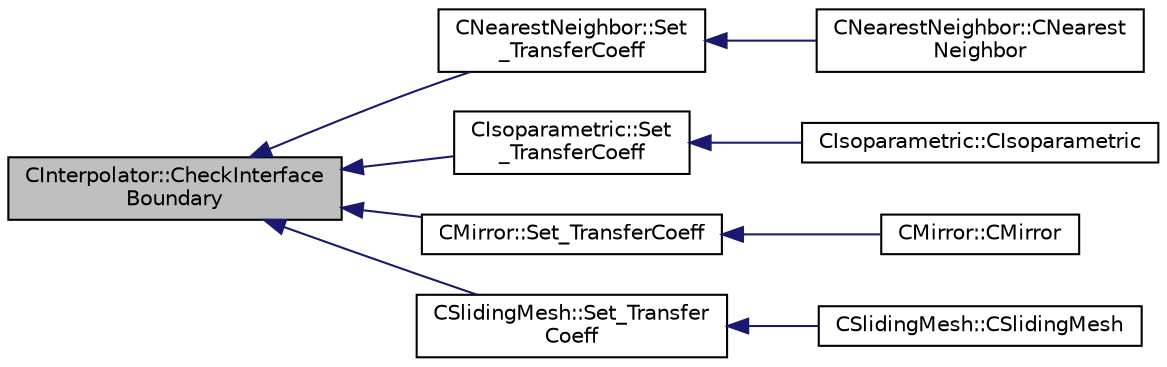digraph "CInterpolator::CheckInterfaceBoundary"
{
  edge [fontname="Helvetica",fontsize="10",labelfontname="Helvetica",labelfontsize="10"];
  node [fontname="Helvetica",fontsize="10",shape=record];
  rankdir="LR";
  Node14 [label="CInterpolator::CheckInterface\lBoundary",height=0.2,width=0.4,color="black", fillcolor="grey75", style="filled", fontcolor="black"];
  Node14 -> Node15 [dir="back",color="midnightblue",fontsize="10",style="solid",fontname="Helvetica"];
  Node15 [label="CNearestNeighbor::Set\l_TransferCoeff",height=0.2,width=0.4,color="black", fillcolor="white", style="filled",URL="$class_c_nearest_neighbor.html#a0b3fe23b89f2a19c25d4d3eaeca0b322",tooltip="Set up transfer matrix defining relation between two meshes. "];
  Node15 -> Node16 [dir="back",color="midnightblue",fontsize="10",style="solid",fontname="Helvetica"];
  Node16 [label="CNearestNeighbor::CNearest\lNeighbor",height=0.2,width=0.4,color="black", fillcolor="white", style="filled",URL="$class_c_nearest_neighbor.html#a04b3ab16218eb4da6122c25fd1c01d41",tooltip="Constructor of the class. "];
  Node14 -> Node17 [dir="back",color="midnightblue",fontsize="10",style="solid",fontname="Helvetica"];
  Node17 [label="CIsoparametric::Set\l_TransferCoeff",height=0.2,width=0.4,color="black", fillcolor="white", style="filled",URL="$class_c_isoparametric.html#ad5d5a03e5de530698f9fb1baf8ba583c",tooltip="Set up transfer matrix defining relation between two meshes. "];
  Node17 -> Node18 [dir="back",color="midnightblue",fontsize="10",style="solid",fontname="Helvetica"];
  Node18 [label="CIsoparametric::CIsoparametric",height=0.2,width=0.4,color="black", fillcolor="white", style="filled",URL="$class_c_isoparametric.html#a2b63c225b190b0ffcb16332ea9f18a3b",tooltip="Constructor of the class. "];
  Node14 -> Node19 [dir="back",color="midnightblue",fontsize="10",style="solid",fontname="Helvetica"];
  Node19 [label="CMirror::Set_TransferCoeff",height=0.2,width=0.4,color="black", fillcolor="white", style="filled",URL="$class_c_mirror.html#aef44fadfca6fe766a7777f7b8f9cbd28",tooltip="Set up transfer matrix defining relation between two meshes. "];
  Node19 -> Node20 [dir="back",color="midnightblue",fontsize="10",style="solid",fontname="Helvetica"];
  Node20 [label="CMirror::CMirror",height=0.2,width=0.4,color="black", fillcolor="white", style="filled",URL="$class_c_mirror.html#abeae4155a77157651d17c29b1175e892",tooltip="Constructor of the class. "];
  Node14 -> Node21 [dir="back",color="midnightblue",fontsize="10",style="solid",fontname="Helvetica"];
  Node21 [label="CSlidingMesh::Set_Transfer\lCoeff",height=0.2,width=0.4,color="black", fillcolor="white", style="filled",URL="$class_c_sliding_mesh.html#a60567ffca2c40068f62f96027f483e96",tooltip="Set up transfer matrix defining relation between two meshes. "];
  Node21 -> Node22 [dir="back",color="midnightblue",fontsize="10",style="solid",fontname="Helvetica"];
  Node22 [label="CSlidingMesh::CSlidingMesh",height=0.2,width=0.4,color="black", fillcolor="white", style="filled",URL="$class_c_sliding_mesh.html#a2962815228c3df57c5ee3a70c62189bc",tooltip="Constructor of the class. "];
}
